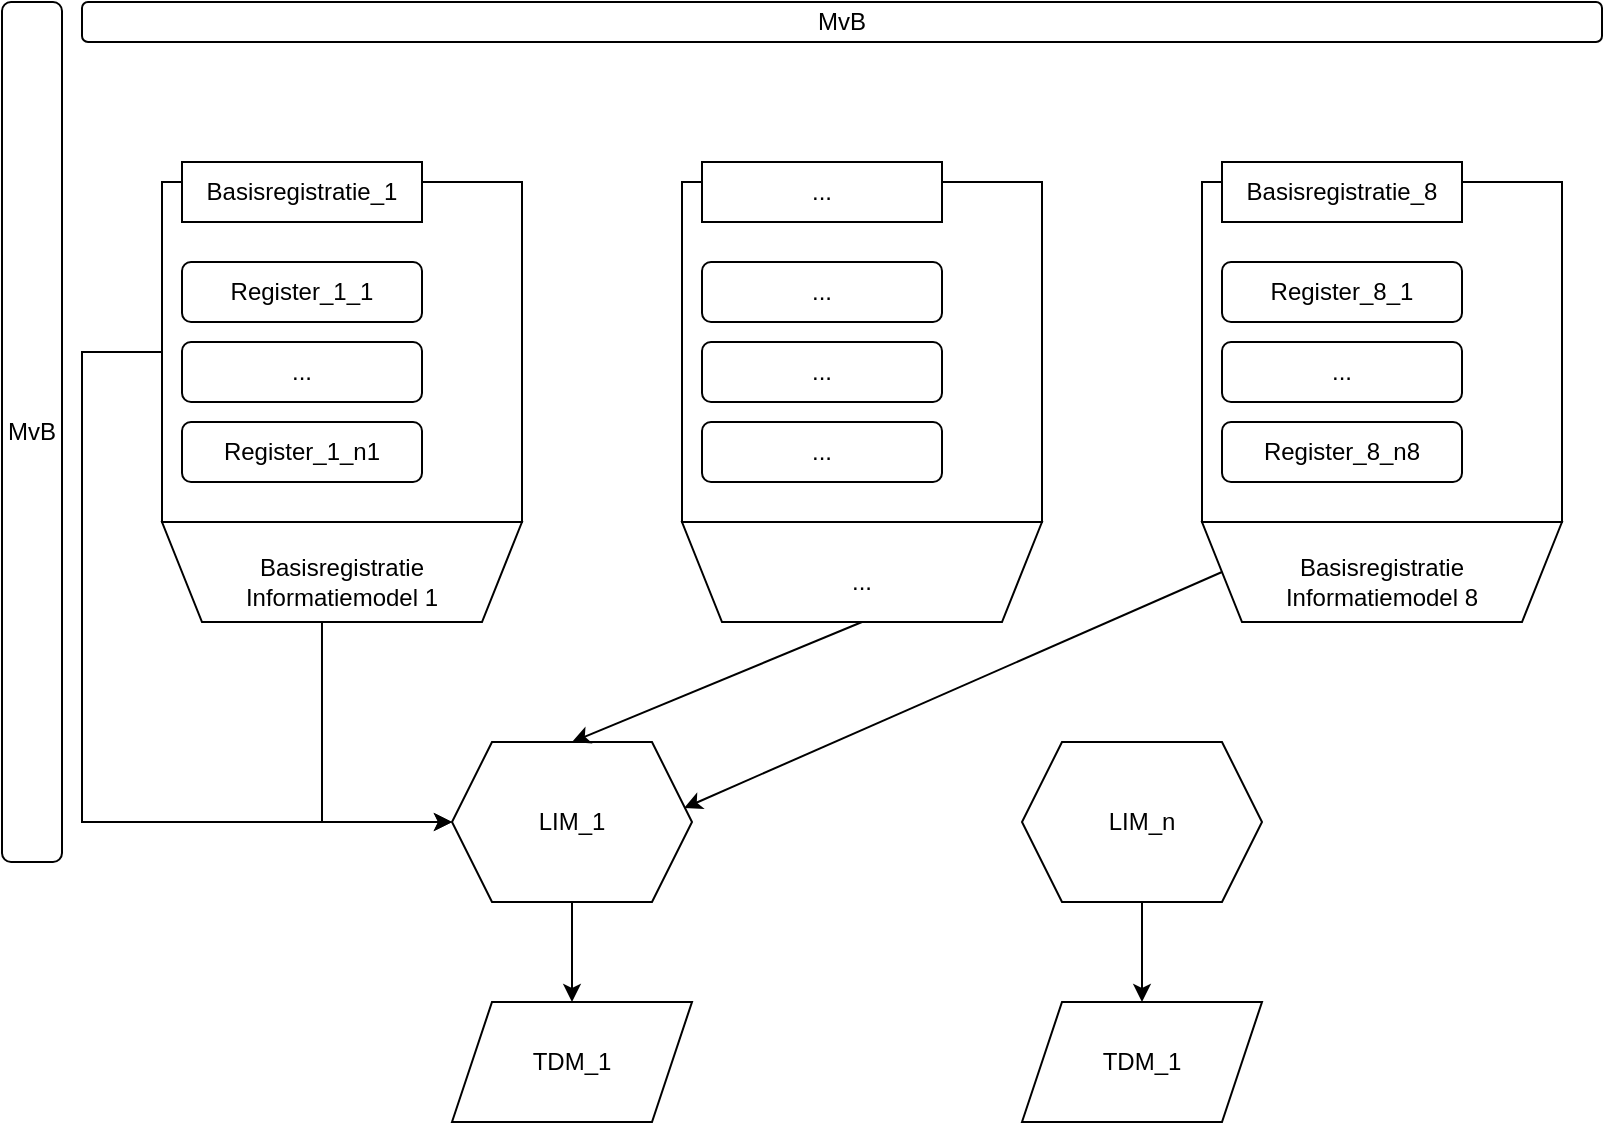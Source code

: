 <mxfile version="24.5.4" type="github">
  <diagram name="Pagina-1" id="d2Lt8vPX4prabWJ2Xl2k">
    <mxGraphModel dx="1386" dy="759" grid="1" gridSize="10" guides="1" tooltips="1" connect="1" arrows="1" fold="1" page="1" pageScale="1" pageWidth="827" pageHeight="1169" math="0" shadow="0">
      <root>
        <mxCell id="0" />
        <mxCell id="1" parent="0" />
        <mxCell id="DOPexPxkkOPl3pUw1LUv-3" value="" style="rounded=0;whiteSpace=wrap;html=1;" vertex="1" parent="1">
          <mxGeometry x="94" y="115" width="180" height="170" as="geometry" />
        </mxCell>
        <mxCell id="DOPexPxkkOPl3pUw1LUv-2" value="Basisregistratie_1" style="rounded=0;whiteSpace=wrap;html=1;" vertex="1" parent="1">
          <mxGeometry x="104" y="105" width="120" height="30" as="geometry" />
        </mxCell>
        <mxCell id="DOPexPxkkOPl3pUw1LUv-5" value="Register_1_1" style="rounded=1;whiteSpace=wrap;html=1;" vertex="1" parent="1">
          <mxGeometry x="104" y="155" width="120" height="30" as="geometry" />
        </mxCell>
        <mxCell id="DOPexPxkkOPl3pUw1LUv-6" value="Register_1_n1" style="rounded=1;whiteSpace=wrap;html=1;" vertex="1" parent="1">
          <mxGeometry x="104" y="235" width="120" height="30" as="geometry" />
        </mxCell>
        <mxCell id="DOPexPxkkOPl3pUw1LUv-7" value="..." style="rounded=1;whiteSpace=wrap;html=1;" vertex="1" parent="1">
          <mxGeometry x="104" y="195" width="120" height="30" as="geometry" />
        </mxCell>
        <mxCell id="DOPexPxkkOPl3pUw1LUv-9" value="" style="rounded=0;whiteSpace=wrap;html=1;" vertex="1" parent="1">
          <mxGeometry x="614" y="115" width="180" height="170" as="geometry" />
        </mxCell>
        <mxCell id="DOPexPxkkOPl3pUw1LUv-10" value="Basisregistratie_8" style="rounded=0;whiteSpace=wrap;html=1;" vertex="1" parent="1">
          <mxGeometry x="624" y="105" width="120" height="30" as="geometry" />
        </mxCell>
        <mxCell id="DOPexPxkkOPl3pUw1LUv-11" value="Register_8_1" style="rounded=1;whiteSpace=wrap;html=1;" vertex="1" parent="1">
          <mxGeometry x="624" y="155" width="120" height="30" as="geometry" />
        </mxCell>
        <mxCell id="DOPexPxkkOPl3pUw1LUv-12" value="Register_8_n8" style="rounded=1;whiteSpace=wrap;html=1;" vertex="1" parent="1">
          <mxGeometry x="624" y="235" width="120" height="30" as="geometry" />
        </mxCell>
        <mxCell id="DOPexPxkkOPl3pUw1LUv-13" value="..." style="rounded=1;whiteSpace=wrap;html=1;" vertex="1" parent="1">
          <mxGeometry x="624" y="195" width="120" height="30" as="geometry" />
        </mxCell>
        <mxCell id="DOPexPxkkOPl3pUw1LUv-14" value="" style="rounded=0;whiteSpace=wrap;html=1;" vertex="1" parent="1">
          <mxGeometry x="354" y="115" width="180" height="170" as="geometry" />
        </mxCell>
        <mxCell id="DOPexPxkkOPl3pUw1LUv-15" value="..." style="rounded=0;whiteSpace=wrap;html=1;" vertex="1" parent="1">
          <mxGeometry x="364" y="105" width="120" height="30" as="geometry" />
        </mxCell>
        <mxCell id="DOPexPxkkOPl3pUw1LUv-16" value="..." style="rounded=1;whiteSpace=wrap;html=1;" vertex="1" parent="1">
          <mxGeometry x="364" y="155" width="120" height="30" as="geometry" />
        </mxCell>
        <mxCell id="DOPexPxkkOPl3pUw1LUv-17" value="..." style="rounded=1;whiteSpace=wrap;html=1;" vertex="1" parent="1">
          <mxGeometry x="364" y="235" width="120" height="30" as="geometry" />
        </mxCell>
        <mxCell id="DOPexPxkkOPl3pUw1LUv-18" value="..." style="rounded=1;whiteSpace=wrap;html=1;" vertex="1" parent="1">
          <mxGeometry x="364" y="195" width="120" height="30" as="geometry" />
        </mxCell>
        <mxCell id="DOPexPxkkOPl3pUw1LUv-19" value="" style="shape=trapezoid;perimeter=trapezoidPerimeter;whiteSpace=wrap;html=1;fixedSize=1;rotation=-180;" vertex="1" parent="1">
          <mxGeometry x="94" y="285" width="180" height="50" as="geometry" />
        </mxCell>
        <mxCell id="DOPexPxkkOPl3pUw1LUv-20" value="&lt;div&gt;Basisregistratie&lt;/div&gt;&lt;div&gt;Informatiemodel 1&lt;/div&gt;" style="text;html=1;align=center;verticalAlign=middle;whiteSpace=wrap;rounded=0;" vertex="1" parent="1">
          <mxGeometry x="129" y="285" width="110" height="60" as="geometry" />
        </mxCell>
        <mxCell id="DOPexPxkkOPl3pUw1LUv-22" value="" style="shape=trapezoid;perimeter=trapezoidPerimeter;whiteSpace=wrap;html=1;fixedSize=1;rotation=-180;" vertex="1" parent="1">
          <mxGeometry x="614" y="285" width="180" height="50" as="geometry" />
        </mxCell>
        <mxCell id="DOPexPxkkOPl3pUw1LUv-23" value="&lt;div&gt;Basisregistratie&lt;/div&gt;&lt;div&gt;Informatiemodel 8&lt;/div&gt;" style="text;html=1;align=center;verticalAlign=middle;whiteSpace=wrap;rounded=0;" vertex="1" parent="1">
          <mxGeometry x="649" y="285" width="110" height="60" as="geometry" />
        </mxCell>
        <mxCell id="DOPexPxkkOPl3pUw1LUv-24" value="" style="shape=trapezoid;perimeter=trapezoidPerimeter;whiteSpace=wrap;html=1;fixedSize=1;rotation=-180;" vertex="1" parent="1">
          <mxGeometry x="354" y="285" width="180" height="50" as="geometry" />
        </mxCell>
        <mxCell id="DOPexPxkkOPl3pUw1LUv-25" value="&lt;div&gt;...&lt;/div&gt;" style="text;html=1;align=center;verticalAlign=middle;whiteSpace=wrap;rounded=0;" vertex="1" parent="1">
          <mxGeometry x="389" y="285" width="110" height="60" as="geometry" />
        </mxCell>
        <mxCell id="DOPexPxkkOPl3pUw1LUv-27" value="LIM_1" style="shape=hexagon;perimeter=hexagonPerimeter2;whiteSpace=wrap;html=1;fixedSize=1;" vertex="1" parent="1">
          <mxGeometry x="239" y="395" width="120" height="80" as="geometry" />
        </mxCell>
        <mxCell id="DOPexPxkkOPl3pUw1LUv-28" value="LIM_n" style="shape=hexagon;perimeter=hexagonPerimeter2;whiteSpace=wrap;html=1;fixedSize=1;" vertex="1" parent="1">
          <mxGeometry x="524" y="395" width="120" height="80" as="geometry" />
        </mxCell>
        <mxCell id="DOPexPxkkOPl3pUw1LUv-29" value="" style="endArrow=classic;html=1;rounded=0;exitX=0;exitY=0.5;exitDx=0;exitDy=0;entryX=0;entryY=0.5;entryDx=0;entryDy=0;" edge="1" parent="1" source="DOPexPxkkOPl3pUw1LUv-3" target="DOPexPxkkOPl3pUw1LUv-27">
          <mxGeometry width="50" height="50" relative="1" as="geometry">
            <mxPoint x="414" y="335" as="sourcePoint" />
            <mxPoint x="464" y="285" as="targetPoint" />
            <Array as="points">
              <mxPoint x="54" y="200" />
              <mxPoint x="54" y="435" />
              <mxPoint x="94" y="435" />
            </Array>
          </mxGeometry>
        </mxCell>
        <mxCell id="DOPexPxkkOPl3pUw1LUv-30" value="" style="endArrow=classic;html=1;rounded=0;exitX=0.409;exitY=0.833;exitDx=0;exitDy=0;exitPerimeter=0;entryX=0;entryY=0.5;entryDx=0;entryDy=0;" edge="1" parent="1" source="DOPexPxkkOPl3pUw1LUv-20" target="DOPexPxkkOPl3pUw1LUv-27">
          <mxGeometry width="50" height="50" relative="1" as="geometry">
            <mxPoint x="414" y="335" as="sourcePoint" />
            <mxPoint x="464" y="285" as="targetPoint" />
            <Array as="points">
              <mxPoint x="174" y="435" />
            </Array>
          </mxGeometry>
        </mxCell>
        <mxCell id="DOPexPxkkOPl3pUw1LUv-34" value="" style="endArrow=classic;html=1;rounded=0;entryX=0.5;entryY=0;entryDx=0;entryDy=0;" edge="1" parent="1" target="DOPexPxkkOPl3pUw1LUv-27">
          <mxGeometry width="50" height="50" relative="1" as="geometry">
            <mxPoint x="444" y="335" as="sourcePoint" />
            <mxPoint x="464" y="285" as="targetPoint" />
          </mxGeometry>
        </mxCell>
        <mxCell id="DOPexPxkkOPl3pUw1LUv-35" value="" style="endArrow=classic;html=1;rounded=0;entryX=0.967;entryY=0.413;entryDx=0;entryDy=0;entryPerimeter=0;exitX=1;exitY=0.5;exitDx=0;exitDy=0;" edge="1" parent="1" source="DOPexPxkkOPl3pUw1LUv-22" target="DOPexPxkkOPl3pUw1LUv-27">
          <mxGeometry width="50" height="50" relative="1" as="geometry">
            <mxPoint x="414" y="335" as="sourcePoint" />
            <mxPoint x="464" y="285" as="targetPoint" />
          </mxGeometry>
        </mxCell>
        <mxCell id="DOPexPxkkOPl3pUw1LUv-36" value="TDM_1" style="shape=parallelogram;perimeter=parallelogramPerimeter;whiteSpace=wrap;html=1;fixedSize=1;" vertex="1" parent="1">
          <mxGeometry x="239" y="525" width="120" height="60" as="geometry" />
        </mxCell>
        <mxCell id="DOPexPxkkOPl3pUw1LUv-37" value="TDM_1" style="shape=parallelogram;perimeter=parallelogramPerimeter;whiteSpace=wrap;html=1;fixedSize=1;" vertex="1" parent="1">
          <mxGeometry x="524" y="525" width="120" height="60" as="geometry" />
        </mxCell>
        <mxCell id="DOPexPxkkOPl3pUw1LUv-38" value="" style="endArrow=classic;html=1;rounded=0;exitX=0.5;exitY=1;exitDx=0;exitDy=0;entryX=0.5;entryY=0;entryDx=0;entryDy=0;" edge="1" parent="1" source="DOPexPxkkOPl3pUw1LUv-27" target="DOPexPxkkOPl3pUw1LUv-36">
          <mxGeometry width="50" height="50" relative="1" as="geometry">
            <mxPoint x="414" y="335" as="sourcePoint" />
            <mxPoint x="464" y="285" as="targetPoint" />
          </mxGeometry>
        </mxCell>
        <mxCell id="DOPexPxkkOPl3pUw1LUv-39" value="" style="endArrow=classic;html=1;rounded=0;exitX=0.5;exitY=1;exitDx=0;exitDy=0;entryX=0.5;entryY=0;entryDx=0;entryDy=0;" edge="1" parent="1" source="DOPexPxkkOPl3pUw1LUv-28" target="DOPexPxkkOPl3pUw1LUv-37">
          <mxGeometry width="50" height="50" relative="1" as="geometry">
            <mxPoint x="414" y="335" as="sourcePoint" />
            <mxPoint x="464" y="285" as="targetPoint" />
          </mxGeometry>
        </mxCell>
        <mxCell id="DOPexPxkkOPl3pUw1LUv-40" value="MvB" style="rounded=1;whiteSpace=wrap;html=1;" vertex="1" parent="1">
          <mxGeometry x="54" y="25" width="760" height="20" as="geometry" />
        </mxCell>
        <mxCell id="DOPexPxkkOPl3pUw1LUv-41" value="MvB" style="rounded=1;whiteSpace=wrap;html=1;" vertex="1" parent="1">
          <mxGeometry x="14" y="25" width="30" height="430" as="geometry" />
        </mxCell>
      </root>
    </mxGraphModel>
  </diagram>
</mxfile>
